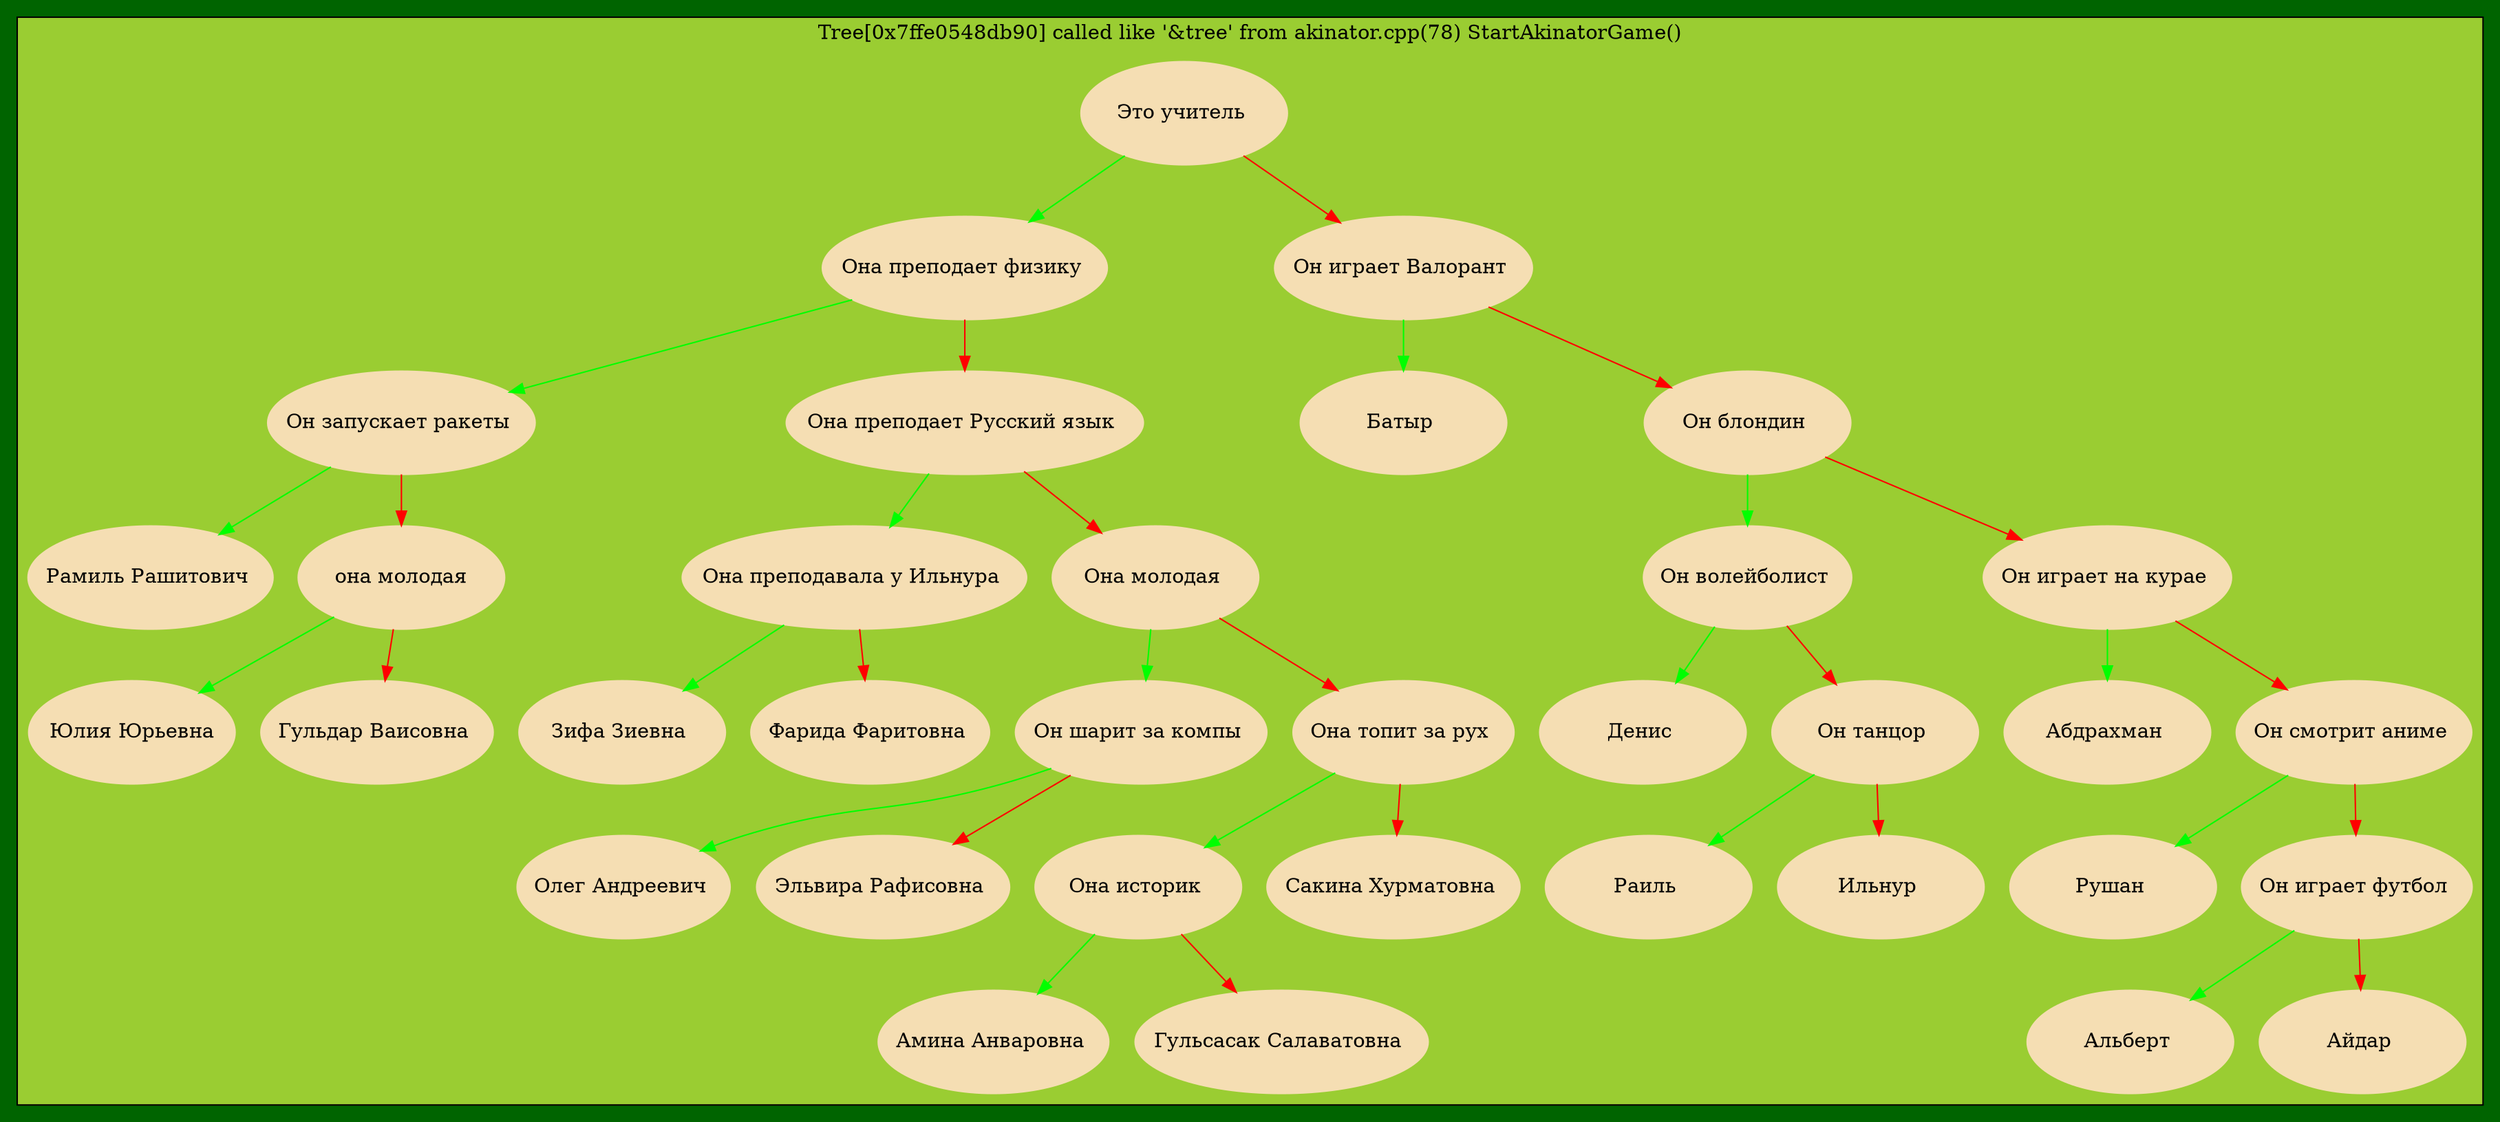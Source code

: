 digraph MyTree
{
	bgcolor = darkgreen;
	graph [splines = splines];
	node  [width = 2, style = filled, color = wheat];
	edge  [color = darkgreen, fontsize = 15];

	subgraph cluster0
    {
		bgcolor = yellowgreen;		height  = 20		style   = filled;
		label   = "Tree[0x7ffe0548db90] called like '&tree' from akinator.cpp(78) StartAkinatorGame()";

		105759274696768 [shape=oval, height = 1, label = "Это учитель "];
		105759274696768 -> 105759274696864 [color = green];
		105759274696864 [shape=oval, height = 1, label = "Она преподает физику "];
		105759274696864 -> 105759274696912 [color = green];
		105759274696912 [shape=oval, height = 1, label = "Он запускает ракеты "];
		105759274696912 -> 105759274696960 [color = green];
		105759274696960 [shape=oval, height = 1, label = "Рамиль Рашитович "];
		105759274696912 -> 105759274697008 [color = red];
		105759274697008 [shape=oval, height = 1, label = "она молодая
"];
		105759274697008 -> 105759274698976 [color = green];
		105759274698976 [shape=oval, height = 1, label = "Юлия Юрьевна
"];
		105759274697008 -> 105759274699072 [color = red];
		105759274699072 [shape=oval, height = 1, label = "Гульдар Ваисовна "];
		105759274696864 -> 105759274697056 [color = red];
		105759274697056 [shape=oval, height = 1, label = "Она преподает Русский язык "];
		105759274697056 -> 105759274697104 [color = green];
		105759274697104 [shape=oval, height = 1, label = "Она преподавала у Ильнура "];
		105759274697104 -> 105759274697152 [color = green];
		105759274697152 [shape=oval, height = 1, label = "Зифа Зиевна "];
		105759274697104 -> 105759274697248 [color = red];
		105759274697248 [shape=oval, height = 1, label = "Фарида Фаритовна "];
		105759274697056 -> 105759274697296 [color = red];
		105759274697296 [shape=oval, height = 1, label = "Она молодая "];
		105759274697296 -> 105759274697392 [color = green];
		105759274697392 [shape=oval, height = 1, label = "Он шарит за компы "];
		105759274697392 -> 105759274697440 [color = green];
		105759274697440 [shape=oval, height = 1, label = "Олег Андреевич "];
		105759274697392 -> 105759274697536 [color = red];
		105759274697536 [shape=oval, height = 1, label = "Эльвира Рафисовна "];
		105759274697296 -> 105759274697584 [color = red];
		105759274697584 [shape=oval, height = 1, label = "Она топит за рух "];
		105759274697584 -> 105759274697680 [color = green];
		105759274697680 [shape=oval, height = 1, label = "Она историк "];
		105759274697680 -> 105759274697776 [color = green];
		105759274697776 [shape=oval, height = 1, label = "Амина Анваровна "];
		105759274697680 -> 105759274697872 [color = red];
		105759274697872 [shape=oval, height = 1, label = "Гульсасак Салаватовна "];
		105759274697584 -> 105759274697920 [color = red];
		105759274697920 [shape=oval, height = 1, label = "Сакина Хурматовна "];
		105759274696768 -> 105759274697968 [color = red];
		105759274697968 [shape=oval, height = 1, label = "Он играет Валорант "];
		105759274697968 -> 105759274698016 [color = green];
		105759274698016 [shape=oval, height = 1, label = "Батыр "];
		105759274697968 -> 105759274698064 [color = red];
		105759274698064 [shape=oval, height = 1, label = "Он блондин "];
		105759274698064 -> 105759274698160 [color = green];
		105759274698160 [shape=oval, height = 1, label = "Он волейболист "];
		105759274698160 -> 105759274698256 [color = green];
		105759274698256 [shape=oval, height = 1, label = "Денис "];
		105759274698160 -> 105759274698304 [color = red];
		105759274698304 [shape=oval, height = 1, label = "Он танцор "];
		105759274698304 -> 105759274698400 [color = green];
		105759274698400 [shape=oval, height = 1, label = "Раиль "];
		105759274698304 -> 105759274698448 [color = red];
		105759274698448 [shape=oval, height = 1, label = "Ильнур "];
		105759274698064 -> 105759274698496 [color = red];
		105759274698496 [shape=oval, height = 1, label = "Он играет на курае "];
		105759274698496 -> 105759274698544 [color = green];
		105759274698544 [shape=oval, height = 1, label = "Абдрахман "];
		105759274698496 -> 105759274698640 [color = red];
		105759274698640 [shape=oval, height = 1, label = "Он смотрит аниме "];
		105759274698640 -> 105759274698736 [color = green];
		105759274698736 [shape=oval, height = 1, label = "Рушан "];
		105759274698640 -> 105759274698784 [color = red];
		105759274698784 [shape=oval, height = 1, label = "Он играет футбол "];
		105759274698784 -> 105759274698880 [color = green];
		105759274698880 [shape=oval, height = 1, label = "Альберт "];
		105759274698784 -> 105759274698928 [color = red];
		105759274698928 [shape=oval, height = 1, label = "Айдар "];
	}
}
